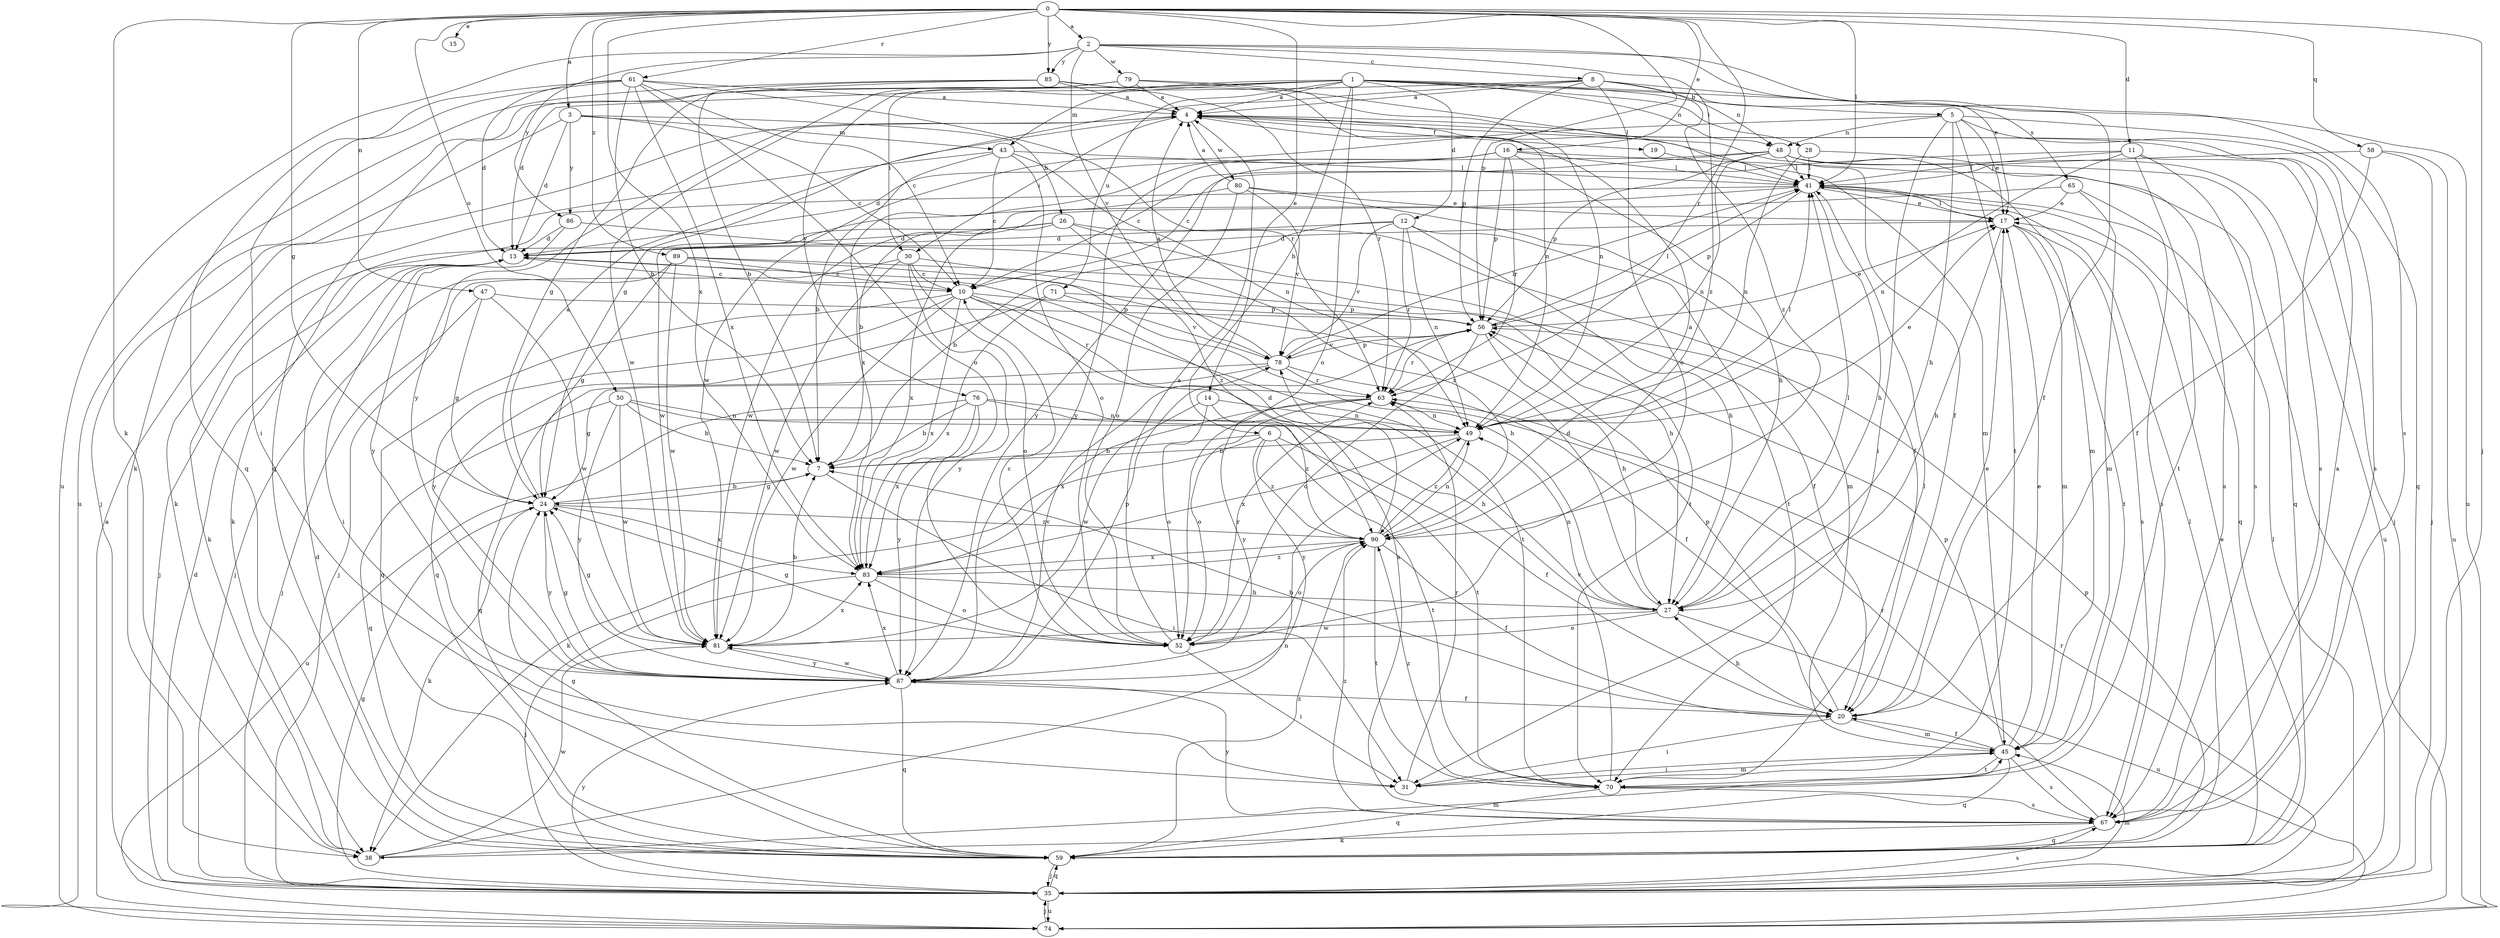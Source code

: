 strict digraph  {
0;
1;
2;
3;
4;
5;
6;
7;
8;
10;
11;
12;
13;
14;
15;
16;
17;
19;
20;
24;
26;
27;
28;
30;
31;
35;
38;
41;
43;
45;
47;
48;
49;
50;
52;
56;
58;
59;
61;
63;
65;
67;
70;
71;
74;
76;
78;
79;
80;
81;
83;
85;
86;
87;
89;
90;
0 -> 2  [label=a];
0 -> 3  [label=a];
0 -> 11  [label=d];
0 -> 14  [label=e];
0 -> 15  [label=e];
0 -> 16  [label=e];
0 -> 24  [label=g];
0 -> 35  [label=j];
0 -> 38  [label=k];
0 -> 41  [label=l];
0 -> 47  [label=n];
0 -> 50  [label=o];
0 -> 56  [label=p];
0 -> 58  [label=q];
0 -> 61  [label=r];
0 -> 63  [label=r];
0 -> 83  [label=x];
0 -> 85  [label=y];
0 -> 89  [label=z];
1 -> 4  [label=a];
1 -> 5  [label=b];
1 -> 6  [label=b];
1 -> 12  [label=d];
1 -> 28  [label=i];
1 -> 30  [label=i];
1 -> 43  [label=m];
1 -> 48  [label=n];
1 -> 52  [label=o];
1 -> 59  [label=q];
1 -> 65  [label=s];
1 -> 71  [label=u];
1 -> 74  [label=u];
1 -> 76  [label=v];
2 -> 8  [label=c];
2 -> 17  [label=e];
2 -> 67  [label=s];
2 -> 74  [label=u];
2 -> 78  [label=v];
2 -> 79  [label=w];
2 -> 85  [label=y];
2 -> 86  [label=y];
2 -> 90  [label=z];
3 -> 10  [label=c];
3 -> 13  [label=d];
3 -> 26  [label=h];
3 -> 35  [label=j];
3 -> 43  [label=m];
3 -> 86  [label=y];
4 -> 19  [label=f];
4 -> 20  [label=f];
4 -> 30  [label=i];
4 -> 45  [label=m];
4 -> 67  [label=s];
4 -> 80  [label=w];
4 -> 87  [label=y];
5 -> 17  [label=e];
5 -> 27  [label=h];
5 -> 31  [label=i];
5 -> 48  [label=n];
5 -> 59  [label=q];
5 -> 67  [label=s];
5 -> 70  [label=t];
5 -> 81  [label=w];
6 -> 7  [label=b];
6 -> 20  [label=f];
6 -> 38  [label=k];
6 -> 70  [label=t];
6 -> 87  [label=y];
6 -> 90  [label=z];
7 -> 24  [label=g];
7 -> 31  [label=i];
8 -> 4  [label=a];
8 -> 13  [label=d];
8 -> 20  [label=f];
8 -> 24  [label=g];
8 -> 48  [label=n];
8 -> 52  [label=o];
8 -> 56  [label=p];
8 -> 90  [label=z];
10 -> 56  [label=p];
10 -> 59  [label=q];
10 -> 63  [label=r];
10 -> 67  [label=s];
10 -> 70  [label=t];
10 -> 81  [label=w];
10 -> 83  [label=x];
10 -> 87  [label=y];
11 -> 10  [label=c];
11 -> 35  [label=j];
11 -> 41  [label=l];
11 -> 49  [label=n];
11 -> 67  [label=s];
11 -> 70  [label=t];
12 -> 7  [label=b];
12 -> 13  [label=d];
12 -> 27  [label=h];
12 -> 49  [label=n];
12 -> 63  [label=r];
12 -> 70  [label=t];
12 -> 78  [label=v];
13 -> 10  [label=c];
13 -> 31  [label=i];
13 -> 35  [label=j];
14 -> 49  [label=n];
14 -> 52  [label=o];
14 -> 81  [label=w];
14 -> 90  [label=z];
16 -> 13  [label=d];
16 -> 27  [label=h];
16 -> 35  [label=j];
16 -> 41  [label=l];
16 -> 56  [label=p];
16 -> 63  [label=r];
16 -> 83  [label=x];
16 -> 87  [label=y];
17 -> 13  [label=d];
17 -> 27  [label=h];
17 -> 41  [label=l];
17 -> 45  [label=m];
17 -> 67  [label=s];
17 -> 70  [label=t];
19 -> 41  [label=l];
20 -> 7  [label=b];
20 -> 17  [label=e];
20 -> 27  [label=h];
20 -> 31  [label=i];
20 -> 45  [label=m];
20 -> 56  [label=p];
24 -> 4  [label=a];
24 -> 7  [label=b];
24 -> 38  [label=k];
24 -> 83  [label=x];
24 -> 87  [label=y];
24 -> 90  [label=z];
26 -> 13  [label=d];
26 -> 38  [label=k];
26 -> 45  [label=m];
26 -> 70  [label=t];
26 -> 83  [label=x];
26 -> 90  [label=z];
27 -> 13  [label=d];
27 -> 41  [label=l];
27 -> 49  [label=n];
27 -> 52  [label=o];
27 -> 74  [label=u];
27 -> 81  [label=w];
28 -> 41  [label=l];
28 -> 49  [label=n];
28 -> 67  [label=s];
30 -> 10  [label=c];
30 -> 27  [label=h];
30 -> 35  [label=j];
30 -> 52  [label=o];
30 -> 81  [label=w];
30 -> 87  [label=y];
31 -> 45  [label=m];
31 -> 63  [label=r];
35 -> 13  [label=d];
35 -> 24  [label=g];
35 -> 41  [label=l];
35 -> 45  [label=m];
35 -> 59  [label=q];
35 -> 63  [label=r];
35 -> 67  [label=s];
35 -> 74  [label=u];
35 -> 87  [label=y];
38 -> 45  [label=m];
38 -> 49  [label=n];
38 -> 81  [label=w];
41 -> 17  [label=e];
41 -> 27  [label=h];
41 -> 38  [label=k];
41 -> 56  [label=p];
41 -> 59  [label=q];
41 -> 81  [label=w];
43 -> 7  [label=b];
43 -> 10  [label=c];
43 -> 38  [label=k];
43 -> 41  [label=l];
43 -> 49  [label=n];
43 -> 52  [label=o];
45 -> 17  [label=e];
45 -> 20  [label=f];
45 -> 31  [label=i];
45 -> 56  [label=p];
45 -> 59  [label=q];
45 -> 67  [label=s];
45 -> 70  [label=t];
47 -> 24  [label=g];
47 -> 35  [label=j];
47 -> 56  [label=p];
47 -> 81  [label=w];
48 -> 10  [label=c];
48 -> 41  [label=l];
48 -> 45  [label=m];
48 -> 49  [label=n];
48 -> 56  [label=p];
48 -> 59  [label=q];
48 -> 74  [label=u];
48 -> 87  [label=y];
49 -> 7  [label=b];
49 -> 17  [label=e];
49 -> 41  [label=l];
49 -> 83  [label=x];
49 -> 90  [label=z];
50 -> 7  [label=b];
50 -> 49  [label=n];
50 -> 59  [label=q];
50 -> 70  [label=t];
50 -> 81  [label=w];
50 -> 87  [label=y];
52 -> 4  [label=a];
52 -> 10  [label=c];
52 -> 24  [label=g];
52 -> 31  [label=i];
52 -> 63  [label=r];
56 -> 17  [label=e];
56 -> 27  [label=h];
56 -> 41  [label=l];
56 -> 52  [label=o];
56 -> 63  [label=r];
56 -> 78  [label=v];
58 -> 20  [label=f];
58 -> 35  [label=j];
58 -> 41  [label=l];
58 -> 74  [label=u];
59 -> 13  [label=d];
59 -> 17  [label=e];
59 -> 24  [label=g];
59 -> 35  [label=j];
59 -> 41  [label=l];
59 -> 56  [label=p];
59 -> 90  [label=z];
61 -> 4  [label=a];
61 -> 7  [label=b];
61 -> 10  [label=c];
61 -> 13  [label=d];
61 -> 31  [label=i];
61 -> 52  [label=o];
61 -> 59  [label=q];
61 -> 63  [label=r];
61 -> 83  [label=x];
63 -> 49  [label=n];
63 -> 52  [label=o];
63 -> 83  [label=x];
63 -> 87  [label=y];
65 -> 7  [label=b];
65 -> 17  [label=e];
65 -> 45  [label=m];
65 -> 67  [label=s];
67 -> 4  [label=a];
67 -> 38  [label=k];
67 -> 59  [label=q];
67 -> 63  [label=r];
67 -> 87  [label=y];
67 -> 90  [label=z];
70 -> 41  [label=l];
70 -> 59  [label=q];
70 -> 67  [label=s];
70 -> 78  [label=v];
70 -> 90  [label=z];
71 -> 56  [label=p];
71 -> 59  [label=q];
71 -> 78  [label=v];
71 -> 83  [label=x];
74 -> 4  [label=a];
74 -> 35  [label=j];
76 -> 7  [label=b];
76 -> 27  [label=h];
76 -> 49  [label=n];
76 -> 74  [label=u];
76 -> 83  [label=x];
76 -> 87  [label=y];
78 -> 4  [label=a];
78 -> 20  [label=f];
78 -> 24  [label=g];
78 -> 41  [label=l];
78 -> 56  [label=p];
78 -> 59  [label=q];
78 -> 63  [label=r];
79 -> 4  [label=a];
79 -> 24  [label=g];
79 -> 41  [label=l];
79 -> 49  [label=n];
79 -> 81  [label=w];
80 -> 4  [label=a];
80 -> 17  [label=e];
80 -> 20  [label=f];
80 -> 52  [label=o];
80 -> 78  [label=v];
80 -> 81  [label=w];
81 -> 7  [label=b];
81 -> 24  [label=g];
81 -> 83  [label=x];
81 -> 87  [label=y];
83 -> 27  [label=h];
83 -> 35  [label=j];
83 -> 52  [label=o];
83 -> 90  [label=z];
85 -> 4  [label=a];
85 -> 7  [label=b];
85 -> 38  [label=k];
85 -> 49  [label=n];
85 -> 63  [label=r];
85 -> 74  [label=u];
86 -> 13  [label=d];
86 -> 87  [label=y];
86 -> 90  [label=z];
87 -> 20  [label=f];
87 -> 24  [label=g];
87 -> 56  [label=p];
87 -> 59  [label=q];
87 -> 78  [label=v];
87 -> 81  [label=w];
87 -> 83  [label=x];
89 -> 10  [label=c];
89 -> 20  [label=f];
89 -> 24  [label=g];
89 -> 27  [label=h];
89 -> 35  [label=j];
89 -> 81  [label=w];
90 -> 4  [label=a];
90 -> 13  [label=d];
90 -> 20  [label=f];
90 -> 49  [label=n];
90 -> 52  [label=o];
90 -> 70  [label=t];
90 -> 83  [label=x];
}
